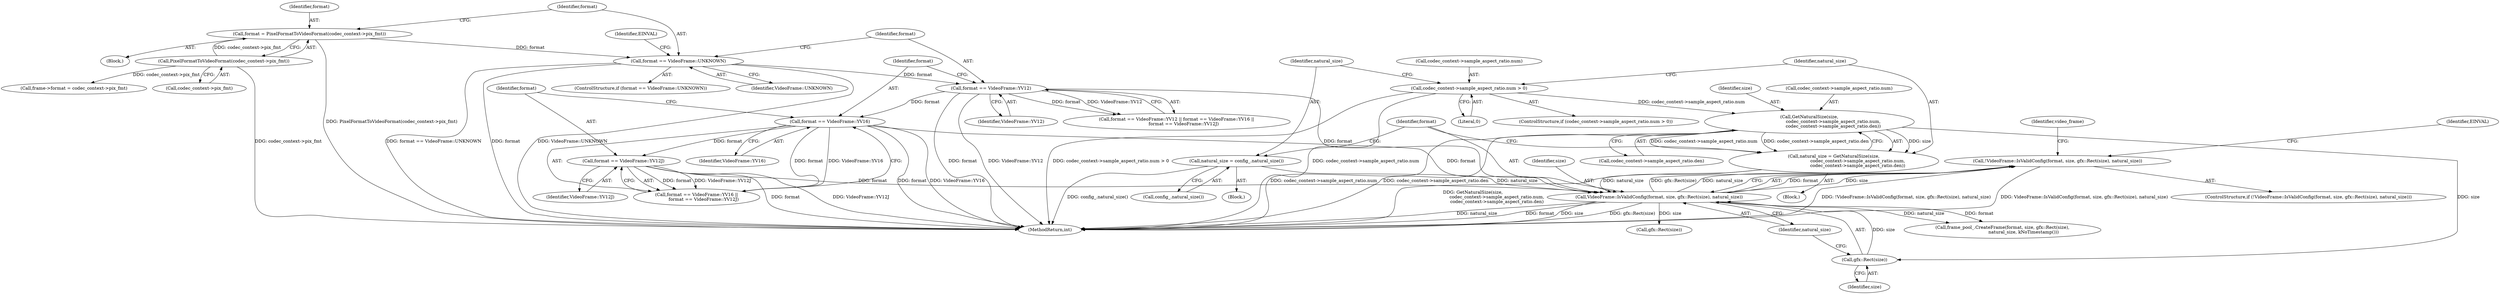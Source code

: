 digraph "1_Chrome_96e8ffb4e805c7266a2fc1fbe0e470052019bad9@del" {
"1000174" [label="(Call,!VideoFrame::IsValidConfig(format, size, gfx::Rect(size), natural_size))"];
"1000175" [label="(Call,VideoFrame::IsValidConfig(format, size, gfx::Rect(size), natural_size))"];
"1000124" [label="(Call,format == VideoFrame::YV16)"];
"1000120" [label="(Call,format == VideoFrame::YV12)"];
"1000112" [label="(Call,format == VideoFrame::UNKNOWN)"];
"1000105" [label="(Call,format = PixelFormatToVideoFormat(codec_context->pix_fmt))"];
"1000107" [label="(Call,PixelFormatToVideoFormat(codec_context->pix_fmt))"];
"1000127" [label="(Call,format == VideoFrame::YV12J)"];
"1000178" [label="(Call,gfx::Rect(size))"];
"1000156" [label="(Call,GetNaturalSize(size,\n                                  codec_context->sample_aspect_ratio.num,\n                                  codec_context->sample_aspect_ratio.den))"];
"1000146" [label="(Call,codec_context->sample_aspect_ratio.num > 0)"];
"1000154" [label="(Call,natural_size = GetNaturalSize(size,\n                                  codec_context->sample_aspect_ratio.num,\n                                  codec_context->sample_aspect_ratio.den))"];
"1000170" [label="(Call,natural_size = config_.natural_size())"];
"1000187" [label="(Call,frame_pool_.CreateFrame(format, size, gfx::Rect(size),\n                              natural_size, kNoTimestamp()))"];
"1000111" [label="(ControlStructure,if (format == VideoFrame::UNKNOWN))"];
"1000173" [label="(ControlStructure,if (!VideoFrame::IsValidConfig(format, size, gfx::Rect(size), natural_size)))"];
"1000145" [label="(ControlStructure,if (codec_context->sample_aspect_ratio.num > 0))"];
"1000190" [label="(Call,gfx::Rect(size))"];
"1000112" [label="(Call,format == VideoFrame::UNKNOWN)"];
"1000176" [label="(Identifier,format)"];
"1000169" [label="(Block,)"];
"1000183" [label="(Identifier,EINVAL)"];
"1000163" [label="(Call,codec_context->sample_aspect_ratio.den)"];
"1000120" [label="(Call,format == VideoFrame::YV12)"];
"1000128" [label="(Identifier,format)"];
"1000170" [label="(Call,natural_size = config_.natural_size())"];
"1000121" [label="(Identifier,format)"];
"1000107" [label="(Call,PixelFormatToVideoFormat(codec_context->pix_fmt))"];
"1000129" [label="(Identifier,VideoFrame::YV12J)"];
"1000106" [label="(Identifier,format)"];
"1000123" [label="(Call,format == VideoFrame::YV16 ||\n          format == VideoFrame::YV12J)"];
"1000172" [label="(Call,config_.natural_size())"];
"1000153" [label="(Block,)"];
"1000175" [label="(Call,VideoFrame::IsValidConfig(format, size, gfx::Rect(size), natural_size))"];
"1000124" [label="(Call,format == VideoFrame::YV16)"];
"1000119" [label="(Call,format == VideoFrame::YV12 || format == VideoFrame::YV16 ||\n          format == VideoFrame::YV12J)"];
"1000114" [label="(Identifier,VideoFrame::UNKNOWN)"];
"1000125" [label="(Identifier,format)"];
"1000122" [label="(Identifier,VideoFrame::YV12)"];
"1000108" [label="(Call,codec_context->pix_fmt)"];
"1000260" [label="(Call,frame->format = codec_context->pix_fmt)"];
"1000147" [label="(Call,codec_context->sample_aspect_ratio.num)"];
"1000171" [label="(Identifier,natural_size)"];
"1000156" [label="(Call,GetNaturalSize(size,\n                                  codec_context->sample_aspect_ratio.num,\n                                  codec_context->sample_aspect_ratio.den))"];
"1000186" [label="(Identifier,video_frame)"];
"1000103" [label="(Block,)"];
"1000180" [label="(Identifier,natural_size)"];
"1000269" [label="(MethodReturn,int)"];
"1000154" [label="(Call,natural_size = GetNaturalSize(size,\n                                  codec_context->sample_aspect_ratio.num,\n                                  codec_context->sample_aspect_ratio.den))"];
"1000152" [label="(Literal,0)"];
"1000105" [label="(Call,format = PixelFormatToVideoFormat(codec_context->pix_fmt))"];
"1000127" [label="(Call,format == VideoFrame::YV12J)"];
"1000126" [label="(Identifier,VideoFrame::YV16)"];
"1000177" [label="(Identifier,size)"];
"1000113" [label="(Identifier,format)"];
"1000146" [label="(Call,codec_context->sample_aspect_ratio.num > 0)"];
"1000179" [label="(Identifier,size)"];
"1000157" [label="(Identifier,size)"];
"1000174" [label="(Call,!VideoFrame::IsValidConfig(format, size, gfx::Rect(size), natural_size))"];
"1000158" [label="(Call,codec_context->sample_aspect_ratio.num)"];
"1000155" [label="(Identifier,natural_size)"];
"1000178" [label="(Call,gfx::Rect(size))"];
"1000117" [label="(Identifier,EINVAL)"];
"1000174" -> "1000173"  [label="AST: "];
"1000174" -> "1000175"  [label="CFG: "];
"1000175" -> "1000174"  [label="AST: "];
"1000183" -> "1000174"  [label="CFG: "];
"1000186" -> "1000174"  [label="CFG: "];
"1000174" -> "1000269"  [label="DDG: !VideoFrame::IsValidConfig(format, size, gfx::Rect(size), natural_size)"];
"1000174" -> "1000269"  [label="DDG: VideoFrame::IsValidConfig(format, size, gfx::Rect(size), natural_size)"];
"1000175" -> "1000174"  [label="DDG: format"];
"1000175" -> "1000174"  [label="DDG: size"];
"1000175" -> "1000174"  [label="DDG: gfx::Rect(size)"];
"1000175" -> "1000174"  [label="DDG: natural_size"];
"1000175" -> "1000180"  [label="CFG: "];
"1000176" -> "1000175"  [label="AST: "];
"1000177" -> "1000175"  [label="AST: "];
"1000178" -> "1000175"  [label="AST: "];
"1000180" -> "1000175"  [label="AST: "];
"1000175" -> "1000269"  [label="DDG: gfx::Rect(size)"];
"1000175" -> "1000269"  [label="DDG: natural_size"];
"1000175" -> "1000269"  [label="DDG: format"];
"1000175" -> "1000269"  [label="DDG: size"];
"1000124" -> "1000175"  [label="DDG: format"];
"1000120" -> "1000175"  [label="DDG: format"];
"1000127" -> "1000175"  [label="DDG: format"];
"1000178" -> "1000175"  [label="DDG: size"];
"1000154" -> "1000175"  [label="DDG: natural_size"];
"1000170" -> "1000175"  [label="DDG: natural_size"];
"1000175" -> "1000187"  [label="DDG: format"];
"1000175" -> "1000187"  [label="DDG: natural_size"];
"1000175" -> "1000190"  [label="DDG: size"];
"1000124" -> "1000123"  [label="AST: "];
"1000124" -> "1000126"  [label="CFG: "];
"1000125" -> "1000124"  [label="AST: "];
"1000126" -> "1000124"  [label="AST: "];
"1000128" -> "1000124"  [label="CFG: "];
"1000123" -> "1000124"  [label="CFG: "];
"1000124" -> "1000269"  [label="DDG: VideoFrame::YV16"];
"1000124" -> "1000269"  [label="DDG: format"];
"1000124" -> "1000123"  [label="DDG: format"];
"1000124" -> "1000123"  [label="DDG: VideoFrame::YV16"];
"1000120" -> "1000124"  [label="DDG: format"];
"1000124" -> "1000127"  [label="DDG: format"];
"1000120" -> "1000119"  [label="AST: "];
"1000120" -> "1000122"  [label="CFG: "];
"1000121" -> "1000120"  [label="AST: "];
"1000122" -> "1000120"  [label="AST: "];
"1000125" -> "1000120"  [label="CFG: "];
"1000119" -> "1000120"  [label="CFG: "];
"1000120" -> "1000269"  [label="DDG: format"];
"1000120" -> "1000269"  [label="DDG: VideoFrame::YV12"];
"1000120" -> "1000119"  [label="DDG: format"];
"1000120" -> "1000119"  [label="DDG: VideoFrame::YV12"];
"1000112" -> "1000120"  [label="DDG: format"];
"1000112" -> "1000111"  [label="AST: "];
"1000112" -> "1000114"  [label="CFG: "];
"1000113" -> "1000112"  [label="AST: "];
"1000114" -> "1000112"  [label="AST: "];
"1000117" -> "1000112"  [label="CFG: "];
"1000121" -> "1000112"  [label="CFG: "];
"1000112" -> "1000269"  [label="DDG: VideoFrame::UNKNOWN"];
"1000112" -> "1000269"  [label="DDG: format == VideoFrame::UNKNOWN"];
"1000112" -> "1000269"  [label="DDG: format"];
"1000105" -> "1000112"  [label="DDG: format"];
"1000105" -> "1000103"  [label="AST: "];
"1000105" -> "1000107"  [label="CFG: "];
"1000106" -> "1000105"  [label="AST: "];
"1000107" -> "1000105"  [label="AST: "];
"1000113" -> "1000105"  [label="CFG: "];
"1000105" -> "1000269"  [label="DDG: PixelFormatToVideoFormat(codec_context->pix_fmt)"];
"1000107" -> "1000105"  [label="DDG: codec_context->pix_fmt"];
"1000107" -> "1000108"  [label="CFG: "];
"1000108" -> "1000107"  [label="AST: "];
"1000107" -> "1000269"  [label="DDG: codec_context->pix_fmt"];
"1000107" -> "1000260"  [label="DDG: codec_context->pix_fmt"];
"1000127" -> "1000123"  [label="AST: "];
"1000127" -> "1000129"  [label="CFG: "];
"1000128" -> "1000127"  [label="AST: "];
"1000129" -> "1000127"  [label="AST: "];
"1000123" -> "1000127"  [label="CFG: "];
"1000127" -> "1000269"  [label="DDG: VideoFrame::YV12J"];
"1000127" -> "1000269"  [label="DDG: format"];
"1000127" -> "1000123"  [label="DDG: format"];
"1000127" -> "1000123"  [label="DDG: VideoFrame::YV12J"];
"1000178" -> "1000179"  [label="CFG: "];
"1000179" -> "1000178"  [label="AST: "];
"1000180" -> "1000178"  [label="CFG: "];
"1000156" -> "1000178"  [label="DDG: size"];
"1000156" -> "1000154"  [label="AST: "];
"1000156" -> "1000163"  [label="CFG: "];
"1000157" -> "1000156"  [label="AST: "];
"1000158" -> "1000156"  [label="AST: "];
"1000163" -> "1000156"  [label="AST: "];
"1000154" -> "1000156"  [label="CFG: "];
"1000156" -> "1000269"  [label="DDG: codec_context->sample_aspect_ratio.num"];
"1000156" -> "1000269"  [label="DDG: codec_context->sample_aspect_ratio.den"];
"1000156" -> "1000154"  [label="DDG: size"];
"1000156" -> "1000154"  [label="DDG: codec_context->sample_aspect_ratio.num"];
"1000156" -> "1000154"  [label="DDG: codec_context->sample_aspect_ratio.den"];
"1000146" -> "1000156"  [label="DDG: codec_context->sample_aspect_ratio.num"];
"1000146" -> "1000145"  [label="AST: "];
"1000146" -> "1000152"  [label="CFG: "];
"1000147" -> "1000146"  [label="AST: "];
"1000152" -> "1000146"  [label="AST: "];
"1000155" -> "1000146"  [label="CFG: "];
"1000171" -> "1000146"  [label="CFG: "];
"1000146" -> "1000269"  [label="DDG: codec_context->sample_aspect_ratio.num > 0"];
"1000146" -> "1000269"  [label="DDG: codec_context->sample_aspect_ratio.num"];
"1000154" -> "1000153"  [label="AST: "];
"1000155" -> "1000154"  [label="AST: "];
"1000176" -> "1000154"  [label="CFG: "];
"1000154" -> "1000269"  [label="DDG: GetNaturalSize(size,\n                                  codec_context->sample_aspect_ratio.num,\n                                  codec_context->sample_aspect_ratio.den)"];
"1000170" -> "1000169"  [label="AST: "];
"1000170" -> "1000172"  [label="CFG: "];
"1000171" -> "1000170"  [label="AST: "];
"1000172" -> "1000170"  [label="AST: "];
"1000176" -> "1000170"  [label="CFG: "];
"1000170" -> "1000269"  [label="DDG: config_.natural_size()"];
}
